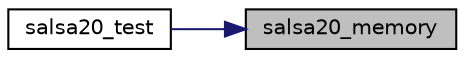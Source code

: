 digraph "salsa20_memory"
{
 // LATEX_PDF_SIZE
  edge [fontname="Helvetica",fontsize="10",labelfontname="Helvetica",labelfontsize="10"];
  node [fontname="Helvetica",fontsize="10",shape=record];
  rankdir="RL";
  Node9 [label="salsa20_memory",height=0.2,width=0.4,color="black", fillcolor="grey75", style="filled", fontcolor="black",tooltip="Encrypt (or decrypt) bytes of ciphertext (or plaintext) with Salsa20."];
  Node9 -> Node10 [dir="back",color="midnightblue",fontsize="10",style="solid",fontname="Helvetica"];
  Node10 [label="salsa20_test",height=0.2,width=0.4,color="black", fillcolor="white", style="filled",URL="$salsa20__test_8c.html#a502decc5b83b4208d744ea2a21aeb366",tooltip=" "];
}
